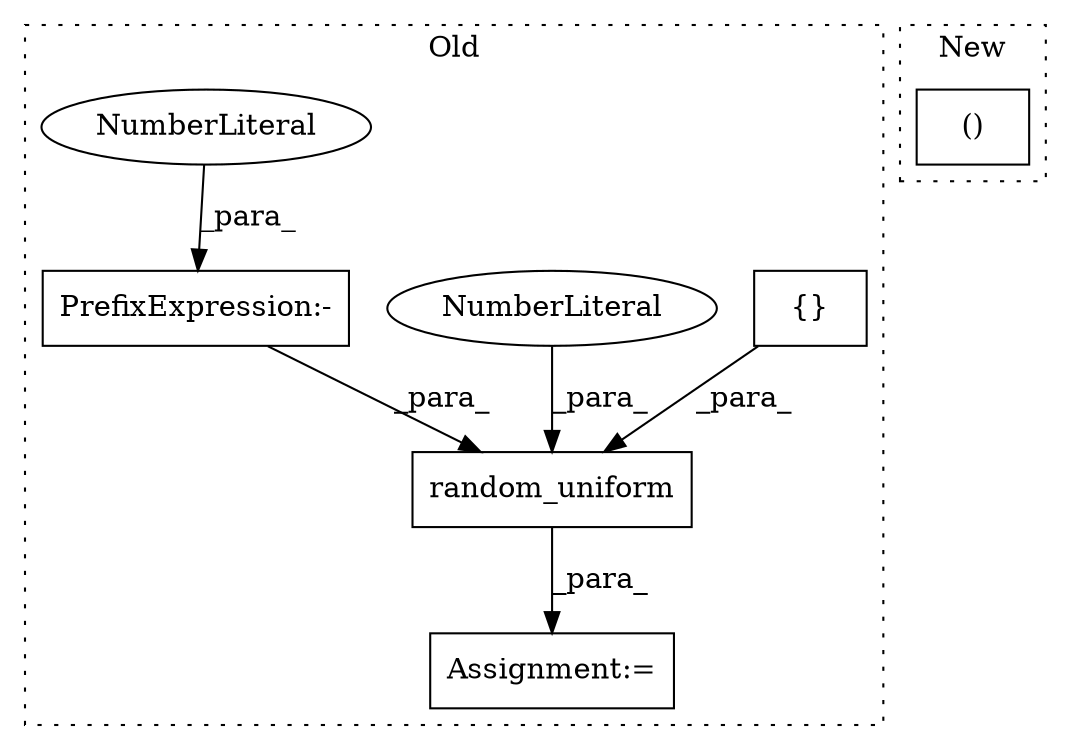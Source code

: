 digraph G {
subgraph cluster0 {
1 [label="random_uniform" a="32" s="1515,1557" l="15,1" shape="box"];
3 [label="Assignment:=" a="7" s="1464" l="1" shape="box"];
4 [label="{}" a="4" s="1539,1547" l="1,1" shape="box"];
5 [label="NumberLiteral" a="34" s="1554" l="3" shape="ellipse"];
6 [label="PrefixExpression:-" a="38" s="1549" l="1" shape="box"];
7 [label="NumberLiteral" a="34" s="1550" l="3" shape="ellipse"];
label = "Old";
style="dotted";
}
subgraph cluster1 {
2 [label="()" a="106" s="1728" l="30" shape="box"];
label = "New";
style="dotted";
}
1 -> 3 [label="_para_"];
4 -> 1 [label="_para_"];
5 -> 1 [label="_para_"];
6 -> 1 [label="_para_"];
7 -> 6 [label="_para_"];
}